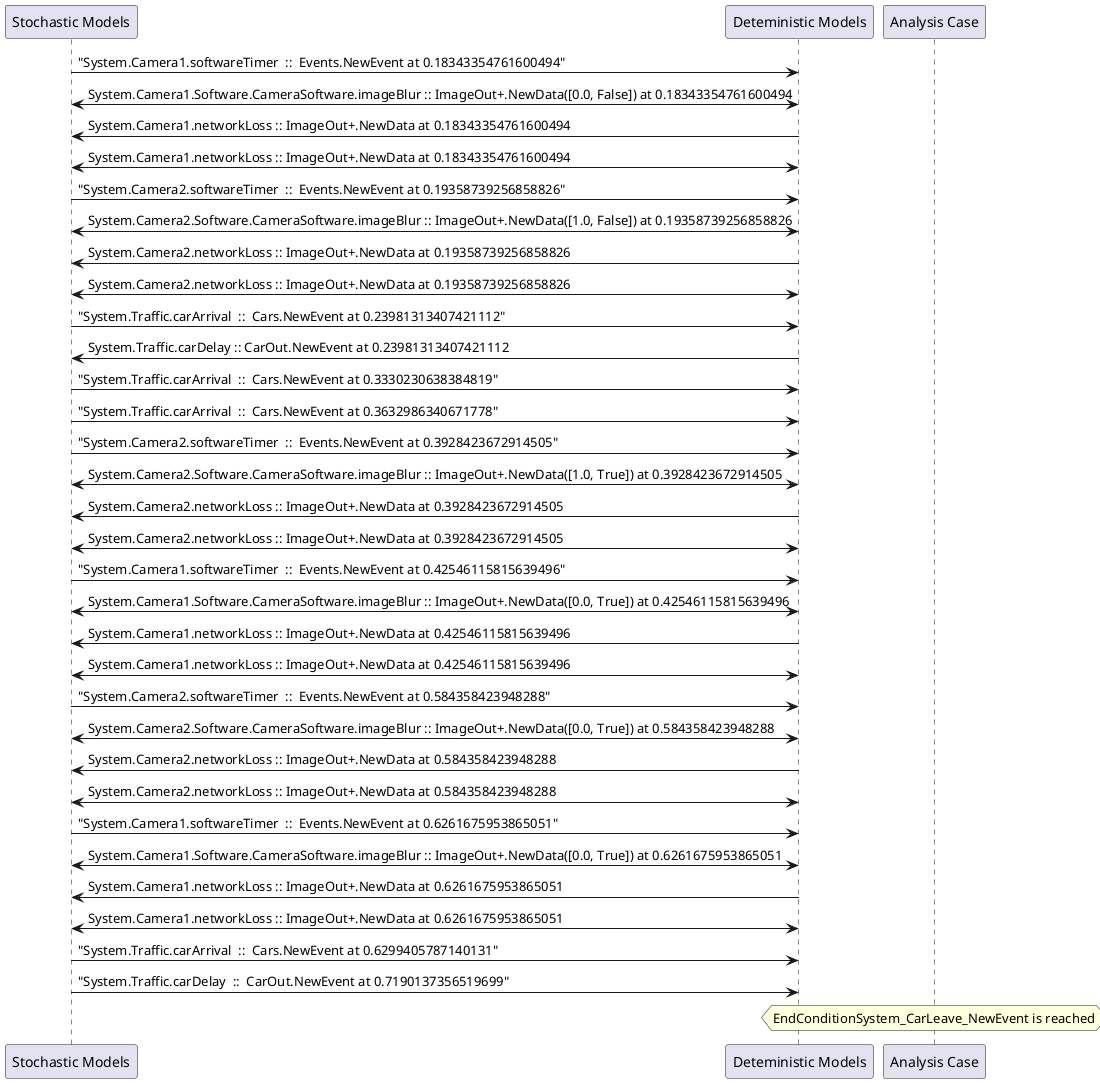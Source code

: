 
	@startuml
	participant "Stochastic Models" as stochmodel
	participant "Deteministic Models" as detmodel
	participant "Analysis Case" as analysis
	{8428_stop} stochmodel -> detmodel : "System.Camera1.softwareTimer  ::  Events.NewEvent at 0.18343354761600494"
detmodel <-> stochmodel : System.Camera1.Software.CameraSoftware.imageBlur :: ImageOut+.NewData([0.0, False]) at 0.18343354761600494
detmodel -> stochmodel : System.Camera1.networkLoss :: ImageOut+.NewData at 0.18343354761600494
detmodel <-> stochmodel : System.Camera1.networkLoss :: ImageOut+.NewData at 0.18343354761600494
{8444_stop} stochmodel -> detmodel : "System.Camera2.softwareTimer  ::  Events.NewEvent at 0.19358739256858826"
detmodel <-> stochmodel : System.Camera2.Software.CameraSoftware.imageBlur :: ImageOut+.NewData([1.0, False]) at 0.19358739256858826
detmodel -> stochmodel : System.Camera2.networkLoss :: ImageOut+.NewData at 0.19358739256858826
detmodel <-> stochmodel : System.Camera2.networkLoss :: ImageOut+.NewData at 0.19358739256858826
{8459_stop} stochmodel -> detmodel : "System.Traffic.carArrival  ::  Cars.NewEvent at 0.23981313407421112"
{8468_start} detmodel -> stochmodel : System.Traffic.carDelay :: CarOut.NewEvent at 0.23981313407421112
{8460_stop} stochmodel -> detmodel : "System.Traffic.carArrival  ::  Cars.NewEvent at 0.3330230638384819"
{8461_stop} stochmodel -> detmodel : "System.Traffic.carArrival  ::  Cars.NewEvent at 0.3632986340671778"
{8445_stop} stochmodel -> detmodel : "System.Camera2.softwareTimer  ::  Events.NewEvent at 0.3928423672914505"
detmodel <-> stochmodel : System.Camera2.Software.CameraSoftware.imageBlur :: ImageOut+.NewData([1.0, True]) at 0.3928423672914505
detmodel -> stochmodel : System.Camera2.networkLoss :: ImageOut+.NewData at 0.3928423672914505
detmodel <-> stochmodel : System.Camera2.networkLoss :: ImageOut+.NewData at 0.3928423672914505
{8429_stop} stochmodel -> detmodel : "System.Camera1.softwareTimer  ::  Events.NewEvent at 0.42546115815639496"
detmodel <-> stochmodel : System.Camera1.Software.CameraSoftware.imageBlur :: ImageOut+.NewData([0.0, True]) at 0.42546115815639496
detmodel -> stochmodel : System.Camera1.networkLoss :: ImageOut+.NewData at 0.42546115815639496
detmodel <-> stochmodel : System.Camera1.networkLoss :: ImageOut+.NewData at 0.42546115815639496
{8446_stop} stochmodel -> detmodel : "System.Camera2.softwareTimer  ::  Events.NewEvent at 0.584358423948288"
detmodel <-> stochmodel : System.Camera2.Software.CameraSoftware.imageBlur :: ImageOut+.NewData([0.0, True]) at 0.584358423948288
detmodel -> stochmodel : System.Camera2.networkLoss :: ImageOut+.NewData at 0.584358423948288
detmodel <-> stochmodel : System.Camera2.networkLoss :: ImageOut+.NewData at 0.584358423948288
{8430_stop} stochmodel -> detmodel : "System.Camera1.softwareTimer  ::  Events.NewEvent at 0.6261675953865051"
detmodel <-> stochmodel : System.Camera1.Software.CameraSoftware.imageBlur :: ImageOut+.NewData([0.0, True]) at 0.6261675953865051
detmodel -> stochmodel : System.Camera1.networkLoss :: ImageOut+.NewData at 0.6261675953865051
detmodel <-> stochmodel : System.Camera1.networkLoss :: ImageOut+.NewData at 0.6261675953865051
{8462_stop} stochmodel -> detmodel : "System.Traffic.carArrival  ::  Cars.NewEvent at 0.6299405787140131"
{8468_stop} stochmodel -> detmodel : "System.Traffic.carDelay  ::  CarOut.NewEvent at 0.7190137356519699"
{8468_start} <-> {8468_stop} : delay
hnote over analysis 
EndConditionSystem_CarLeave_NewEvent is reached
endnote
@enduml